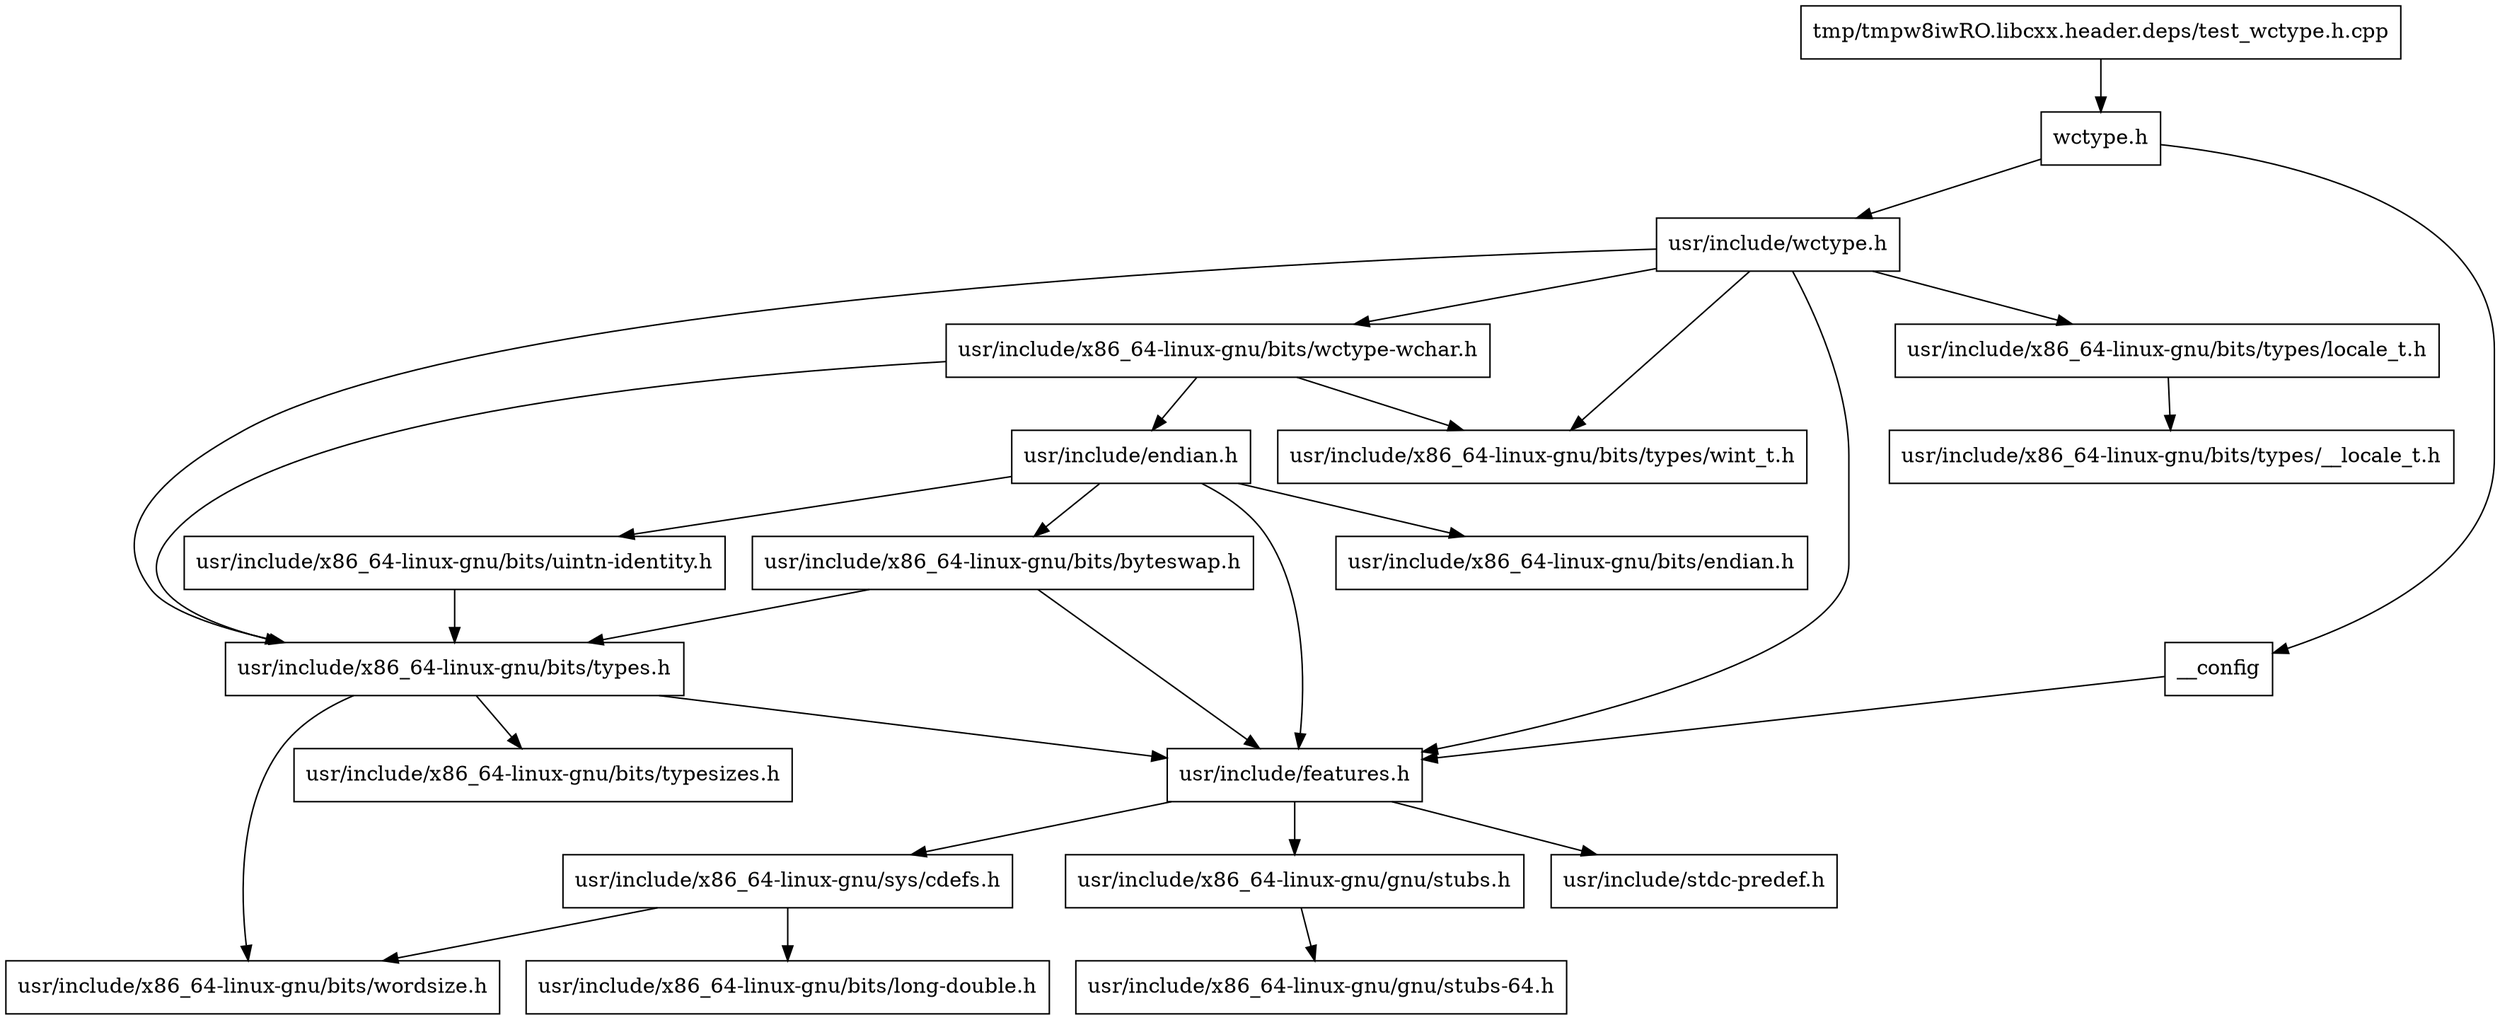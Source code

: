digraph "dependencies" {
  header_1 [ shape="box", label="wctype.h"];
  header_0 [ shape="box", label="tmp/tmpw8iwRO.libcxx.header.deps/test_wctype.h.cpp"];
  header_2 [ shape="box", label="__config"];
  header_3 [ shape="box", label="usr/include/features.h"];
  header_4 [ shape="box", label="usr/include/stdc-predef.h"];
  header_5 [ shape="box", label="usr/include/x86_64-linux-gnu/sys/cdefs.h"];
  header_6 [ shape="box", label="usr/include/x86_64-linux-gnu/bits/wordsize.h"];
  header_7 [ shape="box", label="usr/include/x86_64-linux-gnu/bits/long-double.h"];
  header_8 [ shape="box", label="usr/include/x86_64-linux-gnu/gnu/stubs.h"];
  header_9 [ shape="box", label="usr/include/x86_64-linux-gnu/gnu/stubs-64.h"];
  header_11 [ shape="box", label="usr/include/wctype.h"];
  header_12 [ shape="box", label="usr/include/x86_64-linux-gnu/bits/types.h"];
  header_13 [ shape="box", label="usr/include/x86_64-linux-gnu/bits/typesizes.h"];
  header_14 [ shape="box", label="usr/include/x86_64-linux-gnu/bits/types/wint_t.h"];
  header_15 [ shape="box", label="usr/include/x86_64-linux-gnu/bits/wctype-wchar.h"];
  header_16 [ shape="box", label="usr/include/endian.h"];
  header_17 [ shape="box", label="usr/include/x86_64-linux-gnu/bits/endian.h"];
  header_18 [ shape="box", label="usr/include/x86_64-linux-gnu/bits/byteswap.h"];
  header_19 [ shape="box", label="usr/include/x86_64-linux-gnu/bits/uintn-identity.h"];
  header_20 [ shape="box", label="usr/include/x86_64-linux-gnu/bits/types/locale_t.h"];
  header_21 [ shape="box", label="usr/include/x86_64-linux-gnu/bits/types/__locale_t.h"];
  header_2 -> header_3;
  header_8 -> header_9;
  header_19 -> header_12;
  header_0 -> header_1;
  header_20 -> header_21;
  header_3 -> header_4;
  header_3 -> header_5;
  header_3 -> header_8;
  header_15 -> header_12;
  header_15 -> header_14;
  header_15 -> header_16;
  header_1 -> header_2;
  header_1 -> header_11;
  header_18 -> header_3;
  header_18 -> header_12;
  header_12 -> header_3;
  header_12 -> header_6;
  header_12 -> header_13;
  header_11 -> header_3;
  header_11 -> header_12;
  header_11 -> header_14;
  header_11 -> header_15;
  header_11 -> header_20;
  header_16 -> header_3;
  header_16 -> header_17;
  header_16 -> header_18;
  header_16 -> header_19;
  header_5 -> header_6;
  header_5 -> header_7;
}
